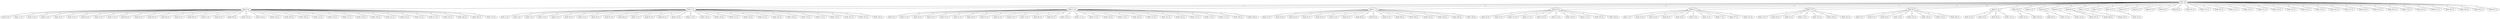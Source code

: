 graph Gilbert_200_100 {
    "100" [label="Raiz 100"];
    "0" [label="Nodo 0 (1)"];
    "2" [label="Nodo 2 (1)"];
    "12" [label="Nodo 12 (1)"];
    "17" [label="Nodo 17 (1)"];
    "19" [label="Nodo 19 (1)"];
    "22" [label="Nodo 22 (1)"];
    "27" [label="Nodo 27 (1)"];
    "28" [label="Nodo 28 (1)"];
    "31" [label="Nodo 31 (1)"];
    "39" [label="Nodo 39 (1)"];
    "41" [label="Nodo 41 (1)"];
    "43" [label="Nodo 43 (1)"];
    "61" [label="Nodo 61 (1)"];
    "69" [label="Nodo 69 (1)"];
    "71" [label="Nodo 71 (1)"];
    "73" [label="Nodo 73 (1)"];
    "76" [label="Nodo 76 (1)"];
    "79" [label="Nodo 79 (1)"];
    "81" [label="Nodo 81 (1)"];
    "82" [label="Nodo 82 (1)"];
    "83" [label="Nodo 83 (1)"];
    "96" [label="Nodo 96 (1)"];
    "101" [label="Nodo 101 (1)"];
    "107" [label="Nodo 107 (1)"];
    "109" [label="Nodo 109 (1)"];
    "114" [label="Nodo 114 (1)"];
    "120" [label="Nodo 120 (1)"];
    "121" [label="Nodo 121 (1)"];
    "130" [label="Nodo 130 (1)"];
    "132" [label="Nodo 132 (1)"];
    "134" [label="Nodo 134 (1)"];
    "135" [label="Nodo 135 (1)"];
    "143" [label="Nodo 143 (1)"];
    "147" [label="Nodo 147 (1)"];
    "148" [label="Nodo 148 (1)"];
    "153" [label="Nodo 153 (1)"];
    "165" [label="Nodo 165 (1)"];
    "179" [label="Nodo 179 (1)"];
    "180" [label="Nodo 180 (1)"];
    "187" [label="Nodo 187 (1)"];
    "188" [label="Nodo 188 (1)"];
    "193" [label="Nodo 193 (1)"];
    "195" [label="Nodo 195 (1)"];
    "197" [label="Nodo 197 (1)"];
    "6" [label="Nodo 6 (2)"];
    "11" [label="Nodo 11 (2)"];
    "15" [label="Nodo 15 (2)"];
    "23" [label="Nodo 23 (2)"];
    "26" [label="Nodo 26 (2)"];
    "33" [label="Nodo 33 (2)"];
    "50" [label="Nodo 50 (2)"];
    "52" [label="Nodo 52 (2)"];
    "57" [label="Nodo 57 (2)"];
    "60" [label="Nodo 60 (2)"];
    "63" [label="Nodo 63 (2)"];
    "66" [label="Nodo 66 (2)"];
    "86" [label="Nodo 86 (2)"];
    "87" [label="Nodo 87 (2)"];
    "89" [label="Nodo 89 (2)"];
    "91" [label="Nodo 91 (2)"];
    "93" [label="Nodo 93 (2)"];
    "99" [label="Nodo 99 (2)"];
    "102" [label="Nodo 102 (2)"];
    "104" [label="Nodo 104 (2)"];
    "105" [label="Nodo 105 (2)"];
    "106" [label="Nodo 106 (2)"];
    "108" [label="Nodo 108 (2)"];
    "113" [label="Nodo 113 (2)"];
    "116" [label="Nodo 116 (2)"];
    "117" [label="Nodo 117 (2)"];
    "118" [label="Nodo 118 (2)"];
    "139" [label="Nodo 139 (2)"];
    "141" [label="Nodo 141 (2)"];
    "145" [label="Nodo 145 (2)"];
    "151" [label="Nodo 151 (2)"];
    "157" [label="Nodo 157 (2)"];
    "159" [label="Nodo 159 (2)"];
    "164" [label="Nodo 164 (2)"];
    "166" [label="Nodo 166 (2)"];
    "178" [label="Nodo 178 (2)"];
    "1" [label="Nodo 1 (2)"];
    "3" [label="Nodo 3 (2)"];
    "5" [label="Nodo 5 (2)"];
    "14" [label="Nodo 14 (2)"];
    "47" [label="Nodo 47 (2)"];
    "49" [label="Nodo 49 (2)"];
    "55" [label="Nodo 55 (2)"];
    "56" [label="Nodo 56 (2)"];
    "62" [label="Nodo 62 (2)"];
    "68" [label="Nodo 68 (2)"];
    "72" [label="Nodo 72 (2)"];
    "92" [label="Nodo 92 (2)"];
    "94" [label="Nodo 94 (2)"];
    "103" [label="Nodo 103 (2)"];
    "112" [label="Nodo 112 (2)"];
    "124" [label="Nodo 124 (2)"];
    "126" [label="Nodo 126 (2)"];
    "131" [label="Nodo 131 (2)"];
    "136" [label="Nodo 136 (2)"];
    "142" [label="Nodo 142 (2)"];
    "146" [label="Nodo 146 (2)"];
    "150" [label="Nodo 150 (2)"];
    "174" [label="Nodo 174 (2)"];
    "175" [label="Nodo 175 (2)"];
    "176" [label="Nodo 176 (2)"];
    "181" [label="Nodo 181 (2)"];
    "182" [label="Nodo 182 (2)"];
    "185" [label="Nodo 185 (2)"];
    "9" [label="Nodo 9 (2)"];
    "21" [label="Nodo 21 (2)"];
    "29" [label="Nodo 29 (2)"];
    "32" [label="Nodo 32 (2)"];
    "35" [label="Nodo 35 (2)"];
    "37" [label="Nodo 37 (2)"];
    "38" [label="Nodo 38 (2)"];
    "42" [label="Nodo 42 (2)"];
    "45" [label="Nodo 45 (2)"];
    "67" [label="Nodo 67 (2)"];
    "75" [label="Nodo 75 (2)"];
    "80" [label="Nodo 80 (2)"];
    "95" [label="Nodo 95 (2)"];
    "110" [label="Nodo 110 (2)"];
    "111" [label="Nodo 111 (2)"];
    "115" [label="Nodo 115 (2)"];
    "128" [label="Nodo 128 (2)"];
    "133" [label="Nodo 133 (2)"];
    "149" [label="Nodo 149 (2)"];
    "152" [label="Nodo 152 (2)"];
    "161" [label="Nodo 161 (2)"];
    "162" [label="Nodo 162 (2)"];
    "172" [label="Nodo 172 (2)"];
    "173" [label="Nodo 173 (2)"];
    "177" [label="Nodo 177 (2)"];
    "190" [label="Nodo 190 (2)"];
    "199" [label="Nodo 199 (2)"];
    "25" [label="Nodo 25 (2)"];
    "34" [label="Nodo 34 (2)"];
    "36" [label="Nodo 36 (2)"];
    "40" [label="Nodo 40 (2)"];
    "44" [label="Nodo 44 (2)"];
    "51" [label="Nodo 51 (2)"];
    "85" [label="Nodo 85 (2)"];
    "88" [label="Nodo 88 (2)"];
    "90" [label="Nodo 90 (2)"];
    "97" [label="Nodo 97 (2)"];
    "98" [label="Nodo 98 (2)"];
    "169" [label="Nodo 169 (2)"];
    "183" [label="Nodo 183 (2)"];
    "184" [label="Nodo 184 (2)"];
    "189" [label="Nodo 189 (2)"];
    "194" [label="Nodo 194 (2)"];
    "24" [label="Nodo 24 (2)"];
    "53" [label="Nodo 53 (2)"];
    "123" [label="Nodo 123 (2)"];
    "127" [label="Nodo 127 (2)"];
    "129" [label="Nodo 129 (2)"];
    "137" [label="Nodo 137 (2)"];
    "138" [label="Nodo 138 (2)"];
    "171" [label="Nodo 171 (2)"];
    "192" [label="Nodo 192 (2)"];
    "196" [label="Nodo 196 (2)"];
    "7" [label="Nodo 7 (2)"];
    "16" [label="Nodo 16 (2)"];
    "18" [label="Nodo 18 (2)"];
    "48" [label="Nodo 48 (2)"];
    "58" [label="Nodo 58 (2)"];
    "70" [label="Nodo 70 (2)"];
    "74" [label="Nodo 74 (2)"];
    "77" [label="Nodo 77 (2)"];
    "167" [label="Nodo 167 (2)"];
    "191" [label="Nodo 191 (2)"];
    "13" [label="Nodo 13 (2)"];
    "46" [label="Nodo 46 (2)"];
    "65" [label="Nodo 65 (2)"];
    "125" [label="Nodo 125 (2)"];
    "155" [label="Nodo 155 (2)"];
    "158" [label="Nodo 158 (2)"];
    "163" [label="Nodo 163 (2)"];
    "4" [label="Nodo 4 (2)"];
    "8" [label="Nodo 8 (2)"];
    "64" [label="Nodo 64 (2)"];
    "78" [label="Nodo 78 (2)"];
    "119" [label="Nodo 119 (2)"];
    "156" [label="Nodo 156 (2)"];
    "170" [label="Nodo 170 (2)"];
    "198" [label="Nodo 198 (2)"];
    "30" [label="Nodo 30 (2)"];
    "54" [label="Nodo 54 (2)"];
    "59" [label="Nodo 59 (2)"];
    "154" [label="Nodo 154 (2)"];
    "20" [label="Nodo 20 (2)"];
    "168" [label="Nodo 168 (2)"];
    "84" [label="Nodo 84 (2)"];
    "122" [label="Nodo 122 (2)"];
    "144" [label="Nodo 144 (2)"];
    "160" [label="Nodo 160 (2)"];
    "186" [label="Nodo 186 (2)"];
    "140" [label="Nodo 140 (2)"];
    "10" [label="Nodo 10 (2)"];
    "100" -- "0" [label="1"];
    "100" -- "2" [label="1"];
    "100" -- "12" [label="1"];
    "100" -- "17" [label="1"];
    "100" -- "19" [label="1"];
    "100" -- "22" [label="1"];
    "100" -- "27" [label="1"];
    "100" -- "28" [label="1"];
    "100" -- "31" [label="1"];
    "100" -- "39" [label="1"];
    "100" -- "41" [label="1"];
    "100" -- "43" [label="1"];
    "100" -- "61" [label="1"];
    "100" -- "69" [label="1"];
    "100" -- "71" [label="1"];
    "100" -- "73" [label="1"];
    "100" -- "76" [label="1"];
    "100" -- "79" [label="1"];
    "100" -- "81" [label="1"];
    "100" -- "82" [label="1"];
    "100" -- "83" [label="1"];
    "100" -- "96" [label="1"];
    "100" -- "101" [label="1"];
    "100" -- "107" [label="1"];
    "100" -- "109" [label="1"];
    "100" -- "114" [label="1"];
    "100" -- "120" [label="1"];
    "100" -- "121" [label="1"];
    "100" -- "130" [label="1"];
    "100" -- "132" [label="1"];
    "100" -- "134" [label="1"];
    "100" -- "135" [label="1"];
    "100" -- "143" [label="1"];
    "100" -- "147" [label="1"];
    "100" -- "148" [label="1"];
    "100" -- "153" [label="1"];
    "100" -- "165" [label="1"];
    "100" -- "179" [label="1"];
    "100" -- "180" [label="1"];
    "100" -- "187" [label="1"];
    "100" -- "188" [label="1"];
    "100" -- "193" [label="1"];
    "100" -- "195" [label="1"];
    "100" -- "197" [label="1"];
    "0" -- "6" [label="1"];
    "0" -- "11" [label="1"];
    "0" -- "15" [label="1"];
    "0" -- "23" [label="1"];
    "0" -- "26" [label="1"];
    "0" -- "33" [label="1"];
    "0" -- "50" [label="1"];
    "0" -- "52" [label="1"];
    "0" -- "57" [label="1"];
    "0" -- "60" [label="1"];
    "0" -- "63" [label="1"];
    "0" -- "66" [label="1"];
    "0" -- "86" [label="1"];
    "0" -- "87" [label="1"];
    "0" -- "89" [label="1"];
    "0" -- "91" [label="1"];
    "0" -- "93" [label="1"];
    "0" -- "99" [label="1"];
    "0" -- "102" [label="1"];
    "0" -- "104" [label="1"];
    "0" -- "105" [label="1"];
    "0" -- "106" [label="1"];
    "0" -- "108" [label="1"];
    "0" -- "113" [label="1"];
    "0" -- "116" [label="1"];
    "0" -- "117" [label="1"];
    "0" -- "118" [label="1"];
    "0" -- "139" [label="1"];
    "0" -- "141" [label="1"];
    "0" -- "145" [label="1"];
    "0" -- "151" [label="1"];
    "0" -- "157" [label="1"];
    "0" -- "159" [label="1"];
    "0" -- "164" [label="1"];
    "0" -- "166" [label="1"];
    "0" -- "178" [label="1"];
    "2" -- "1" [label="1"];
    "2" -- "3" [label="1"];
    "2" -- "5" [label="1"];
    "2" -- "14" [label="1"];
    "2" -- "47" [label="1"];
    "2" -- "49" [label="1"];
    "2" -- "55" [label="1"];
    "2" -- "56" [label="1"];
    "2" -- "62" [label="1"];
    "2" -- "68" [label="1"];
    "2" -- "72" [label="1"];
    "2" -- "92" [label="1"];
    "2" -- "94" [label="1"];
    "2" -- "103" [label="1"];
    "2" -- "112" [label="1"];
    "2" -- "124" [label="1"];
    "2" -- "126" [label="1"];
    "2" -- "131" [label="1"];
    "2" -- "136" [label="1"];
    "2" -- "142" [label="1"];
    "2" -- "146" [label="1"];
    "2" -- "150" [label="1"];
    "2" -- "174" [label="1"];
    "2" -- "175" [label="1"];
    "2" -- "176" [label="1"];
    "2" -- "181" [label="1"];
    "2" -- "182" [label="1"];
    "2" -- "185" [label="1"];
    "12" -- "9" [label="1"];
    "12" -- "21" [label="1"];
    "12" -- "29" [label="1"];
    "12" -- "32" [label="1"];
    "12" -- "35" [label="1"];
    "12" -- "37" [label="1"];
    "12" -- "38" [label="1"];
    "12" -- "42" [label="1"];
    "12" -- "45" [label="1"];
    "12" -- "67" [label="1"];
    "12" -- "75" [label="1"];
    "12" -- "80" [label="1"];
    "12" -- "95" [label="1"];
    "12" -- "110" [label="1"];
    "12" -- "111" [label="1"];
    "12" -- "115" [label="1"];
    "12" -- "128" [label="1"];
    "12" -- "133" [label="1"];
    "12" -- "149" [label="1"];
    "12" -- "152" [label="1"];
    "12" -- "161" [label="1"];
    "12" -- "162" [label="1"];
    "12" -- "172" [label="1"];
    "12" -- "173" [label="1"];
    "12" -- "177" [label="1"];
    "12" -- "190" [label="1"];
    "12" -- "199" [label="1"];
    "17" -- "25" [label="1"];
    "17" -- "34" [label="1"];
    "17" -- "36" [label="1"];
    "17" -- "40" [label="1"];
    "17" -- "44" [label="1"];
    "17" -- "51" [label="1"];
    "17" -- "85" [label="1"];
    "17" -- "88" [label="1"];
    "17" -- "90" [label="1"];
    "17" -- "97" [label="1"];
    "17" -- "98" [label="1"];
    "17" -- "169" [label="1"];
    "17" -- "183" [label="1"];
    "17" -- "184" [label="1"];
    "17" -- "189" [label="1"];
    "17" -- "194" [label="1"];
    "19" -- "24" [label="1"];
    "19" -- "53" [label="1"];
    "19" -- "123" [label="1"];
    "19" -- "127" [label="1"];
    "19" -- "129" [label="1"];
    "19" -- "137" [label="1"];
    "19" -- "138" [label="1"];
    "19" -- "171" [label="1"];
    "19" -- "192" [label="1"];
    "19" -- "196" [label="1"];
    "22" -- "7" [label="1"];
    "22" -- "16" [label="1"];
    "22" -- "18" [label="1"];
    "22" -- "48" [label="1"];
    "22" -- "58" [label="1"];
    "22" -- "70" [label="1"];
    "22" -- "74" [label="1"];
    "22" -- "77" [label="1"];
    "22" -- "167" [label="1"];
    "22" -- "191" [label="1"];
    "27" -- "13" [label="1"];
    "27" -- "46" [label="1"];
    "27" -- "65" [label="1"];
    "27" -- "125" [label="1"];
    "27" -- "155" [label="1"];
    "27" -- "158" [label="1"];
    "27" -- "163" [label="1"];
    "28" -- "4" [label="1"];
    "28" -- "8" [label="1"];
    "28" -- "64" [label="1"];
    "28" -- "78" [label="1"];
    "28" -- "119" [label="1"];
    "28" -- "156" [label="1"];
    "28" -- "170" [label="1"];
    "28" -- "198" [label="1"];
    "31" -- "30" [label="1"];
    "31" -- "54" [label="1"];
    "31" -- "59" [label="1"];
    "31" -- "154" [label="1"];
    "39" -- "20" [label="1"];
    "39" -- "168" [label="1"];
    "43" -- "84" [label="1"];
    "43" -- "122" [label="1"];
    "61" -- "144" [label="1"];
    "69" -- "160" [label="1"];
    "69" -- "186" [label="1"];
    "71" -- "140" [label="1"];
    "76" -- "10" [label="1"];
}
